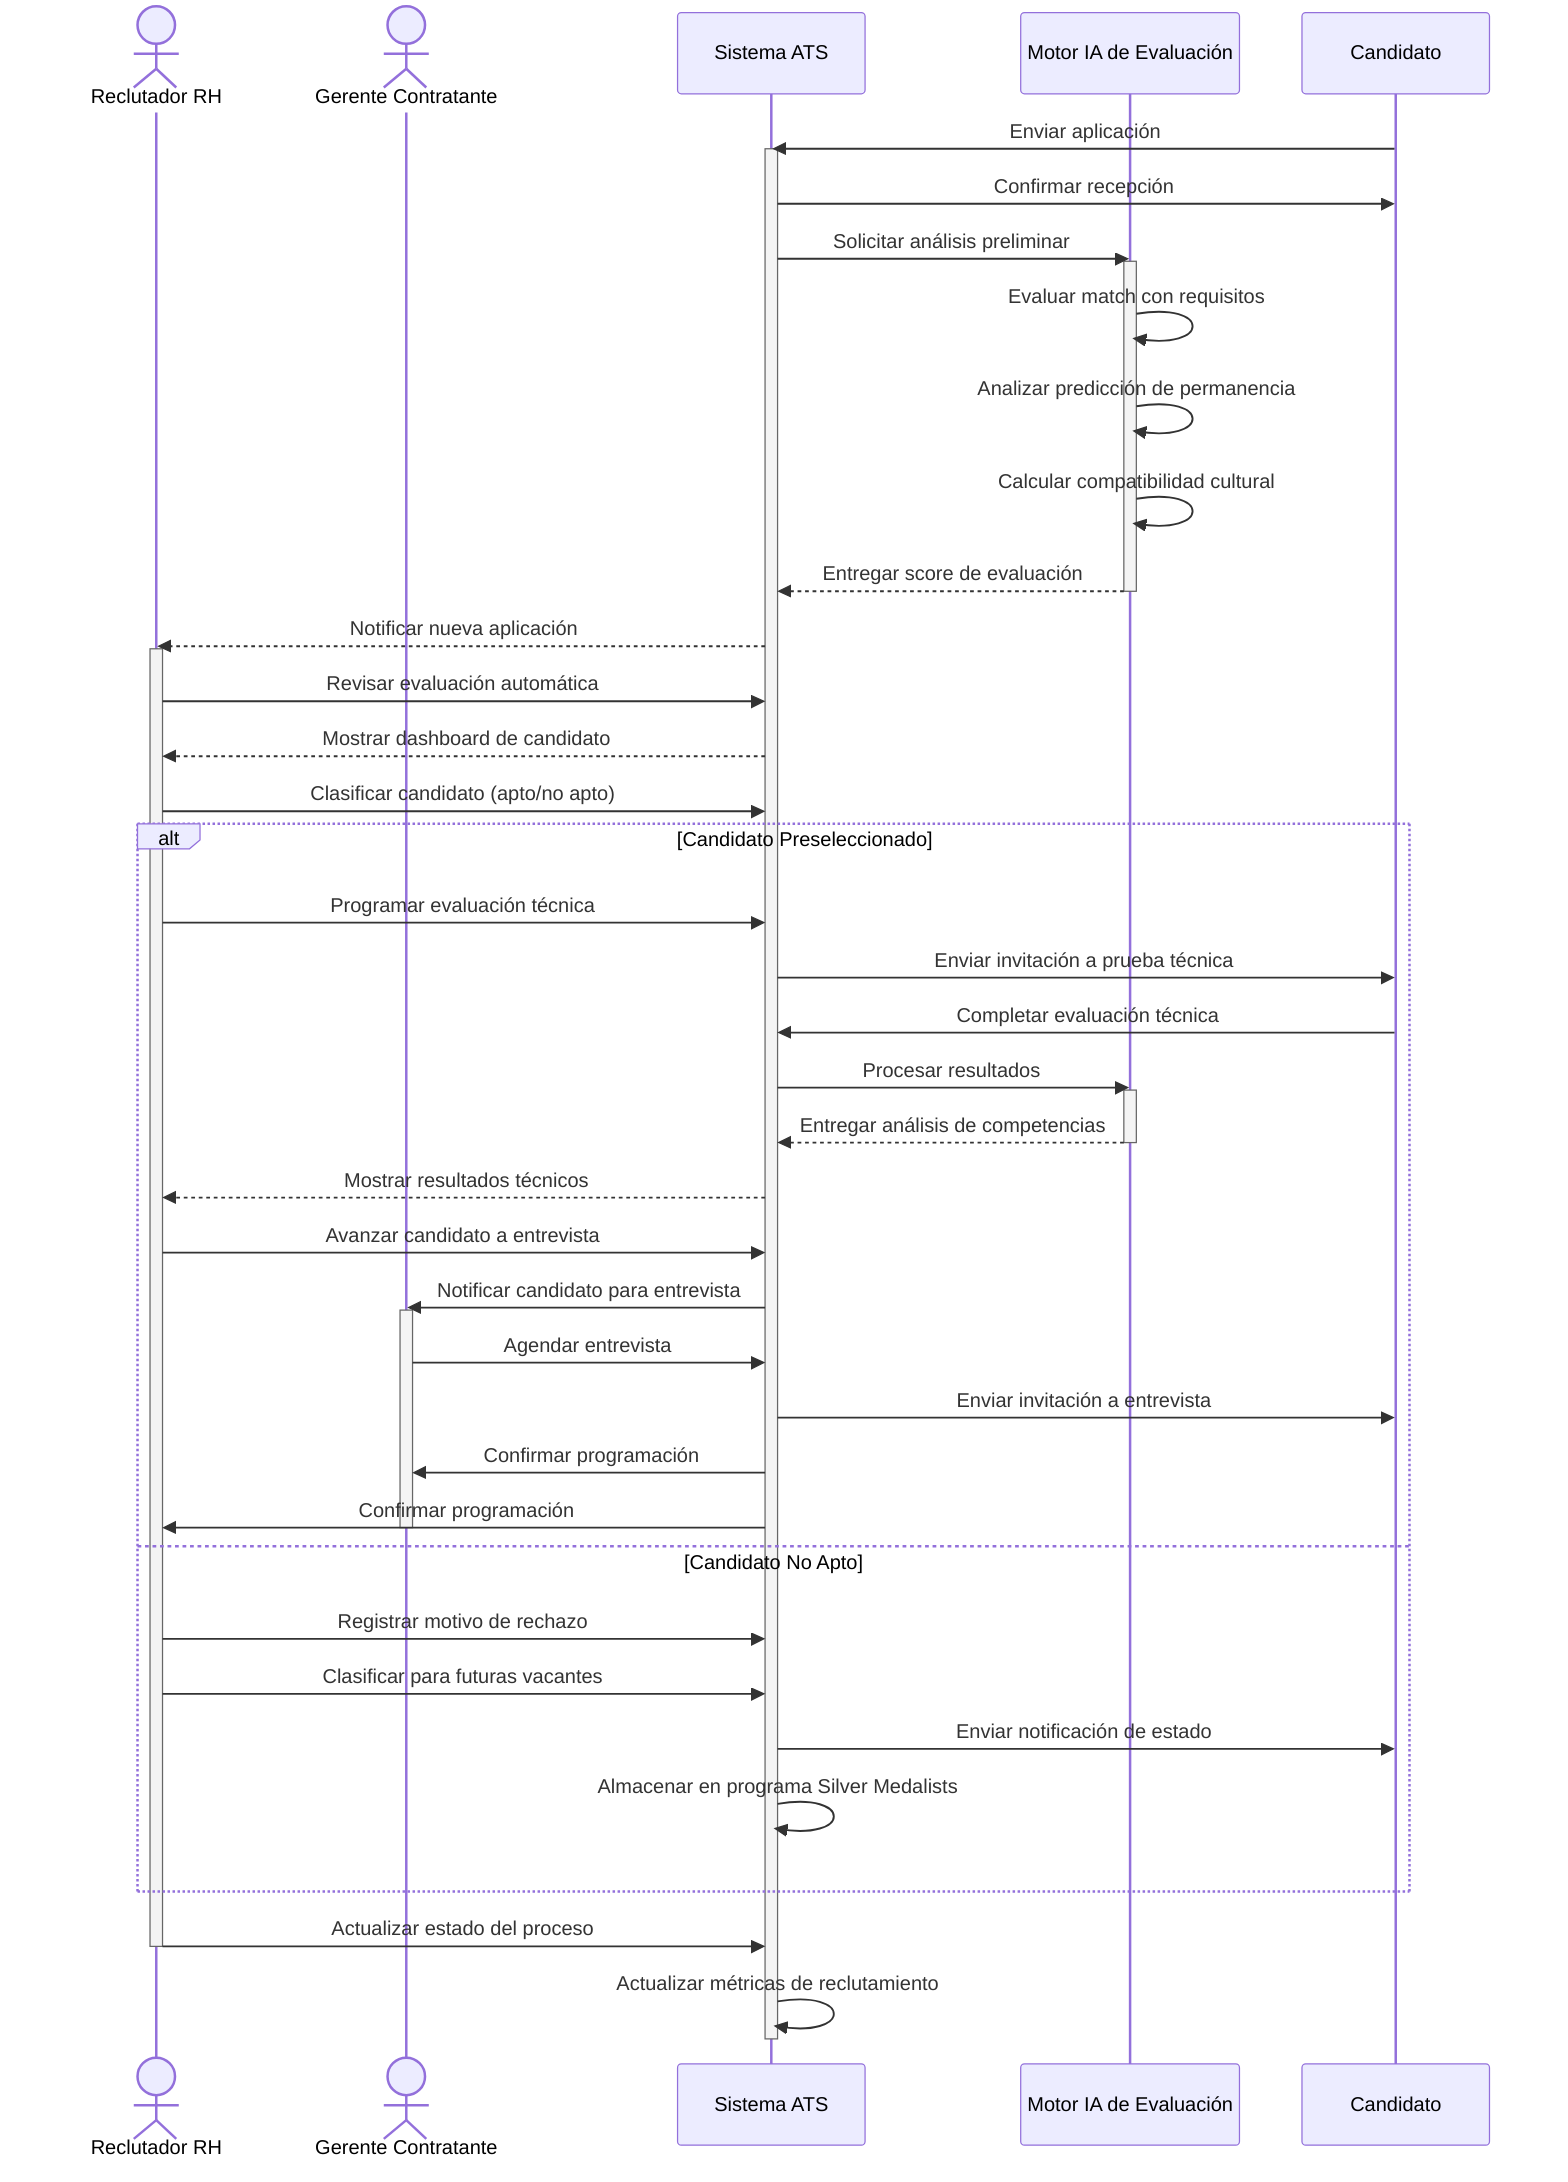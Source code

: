sequenceDiagram
    actor RH as Reclutador RH
    actor MGR as Gerente Contratante
    participant ATS as Sistema ATS
    participant IA as Motor IA de Evaluación
    participant CAN as Candidato
    
    CAN->>ATS: Enviar aplicación
    activate ATS
    ATS->>CAN: Confirmar recepción
    ATS->>IA: Solicitar análisis preliminar
    activate IA
    IA->>IA: Evaluar match con requisitos
    IA->>IA: Analizar predicción de permanencia
    IA->>IA: Calcular compatibilidad cultural
    IA-->>ATS: Entregar score de evaluación
    deactivate IA
    
    ATS-->>RH: Notificar nueva aplicación
    activate RH
    RH->>ATS: Revisar evaluación automática
    ATS-->>RH: Mostrar dashboard de candidato
    RH->>ATS: Clasificar candidato (apto/no apto)
    
    alt Candidato Preseleccionado
        RH->>ATS: Programar evaluación técnica
        ATS->>CAN: Enviar invitación a prueba técnica
        CAN->>ATS: Completar evaluación técnica
        ATS->>IA: Procesar resultados
        activate IA
        IA-->>ATS: Entregar análisis de competencias
        deactivate IA
        ATS-->>RH: Mostrar resultados técnicos
        RH->>ATS: Avanzar candidato a entrevista
        ATS->>MGR: Notificar candidato para entrevista
        activate MGR
        MGR->>ATS: Agendar entrevista
        ATS->>CAN: Enviar invitación a entrevista
        ATS->>MGR: Confirmar programación
        ATS->>RH: Confirmar programación
        deactivate MGR
    else Candidato No Apto
        RH->>ATS: Registrar motivo de rechazo
        RH->>ATS: Clasificar para futuras vacantes
        ATS->>CAN: Enviar notificación de estado
        ATS->>ATS: Almacenar en programa Silver Medalists
    end
    
    RH->>ATS: Actualizar estado del proceso
    deactivate RH
    ATS->>ATS: Actualizar métricas de reclutamiento
    deactivate ATS